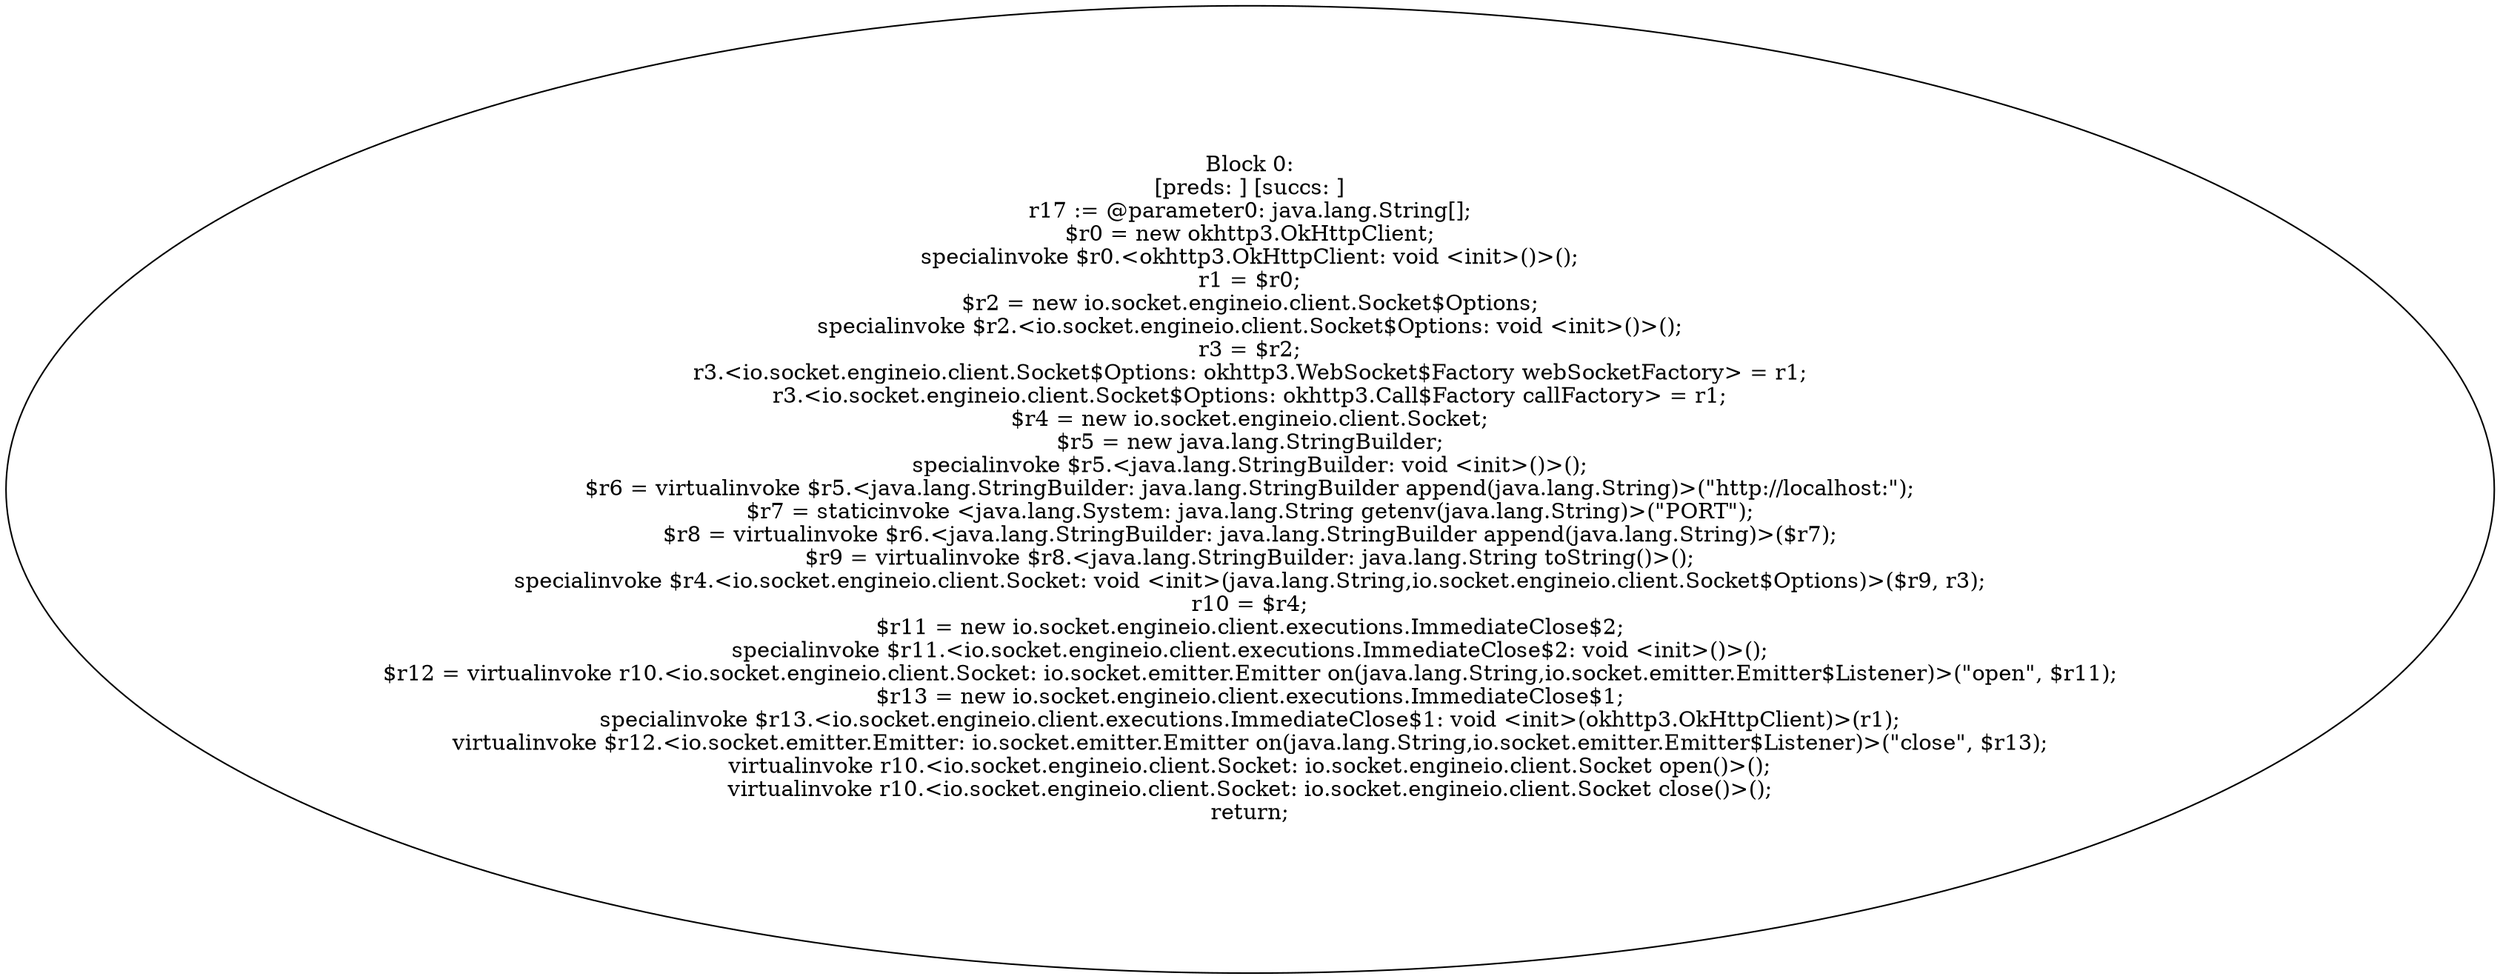 digraph "unitGraph" {
    "Block 0:
[preds: ] [succs: ]
r17 := @parameter0: java.lang.String[];
$r0 = new okhttp3.OkHttpClient;
specialinvoke $r0.<okhttp3.OkHttpClient: void <init>()>();
r1 = $r0;
$r2 = new io.socket.engineio.client.Socket$Options;
specialinvoke $r2.<io.socket.engineio.client.Socket$Options: void <init>()>();
r3 = $r2;
r3.<io.socket.engineio.client.Socket$Options: okhttp3.WebSocket$Factory webSocketFactory> = r1;
r3.<io.socket.engineio.client.Socket$Options: okhttp3.Call$Factory callFactory> = r1;
$r4 = new io.socket.engineio.client.Socket;
$r5 = new java.lang.StringBuilder;
specialinvoke $r5.<java.lang.StringBuilder: void <init>()>();
$r6 = virtualinvoke $r5.<java.lang.StringBuilder: java.lang.StringBuilder append(java.lang.String)>(\"http://localhost:\");
$r7 = staticinvoke <java.lang.System: java.lang.String getenv(java.lang.String)>(\"PORT\");
$r8 = virtualinvoke $r6.<java.lang.StringBuilder: java.lang.StringBuilder append(java.lang.String)>($r7);
$r9 = virtualinvoke $r8.<java.lang.StringBuilder: java.lang.String toString()>();
specialinvoke $r4.<io.socket.engineio.client.Socket: void <init>(java.lang.String,io.socket.engineio.client.Socket$Options)>($r9, r3);
r10 = $r4;
$r11 = new io.socket.engineio.client.executions.ImmediateClose$2;
specialinvoke $r11.<io.socket.engineio.client.executions.ImmediateClose$2: void <init>()>();
$r12 = virtualinvoke r10.<io.socket.engineio.client.Socket: io.socket.emitter.Emitter on(java.lang.String,io.socket.emitter.Emitter$Listener)>(\"open\", $r11);
$r13 = new io.socket.engineio.client.executions.ImmediateClose$1;
specialinvoke $r13.<io.socket.engineio.client.executions.ImmediateClose$1: void <init>(okhttp3.OkHttpClient)>(r1);
virtualinvoke $r12.<io.socket.emitter.Emitter: io.socket.emitter.Emitter on(java.lang.String,io.socket.emitter.Emitter$Listener)>(\"close\", $r13);
virtualinvoke r10.<io.socket.engineio.client.Socket: io.socket.engineio.client.Socket open()>();
virtualinvoke r10.<io.socket.engineio.client.Socket: io.socket.engineio.client.Socket close()>();
return;
"
}
